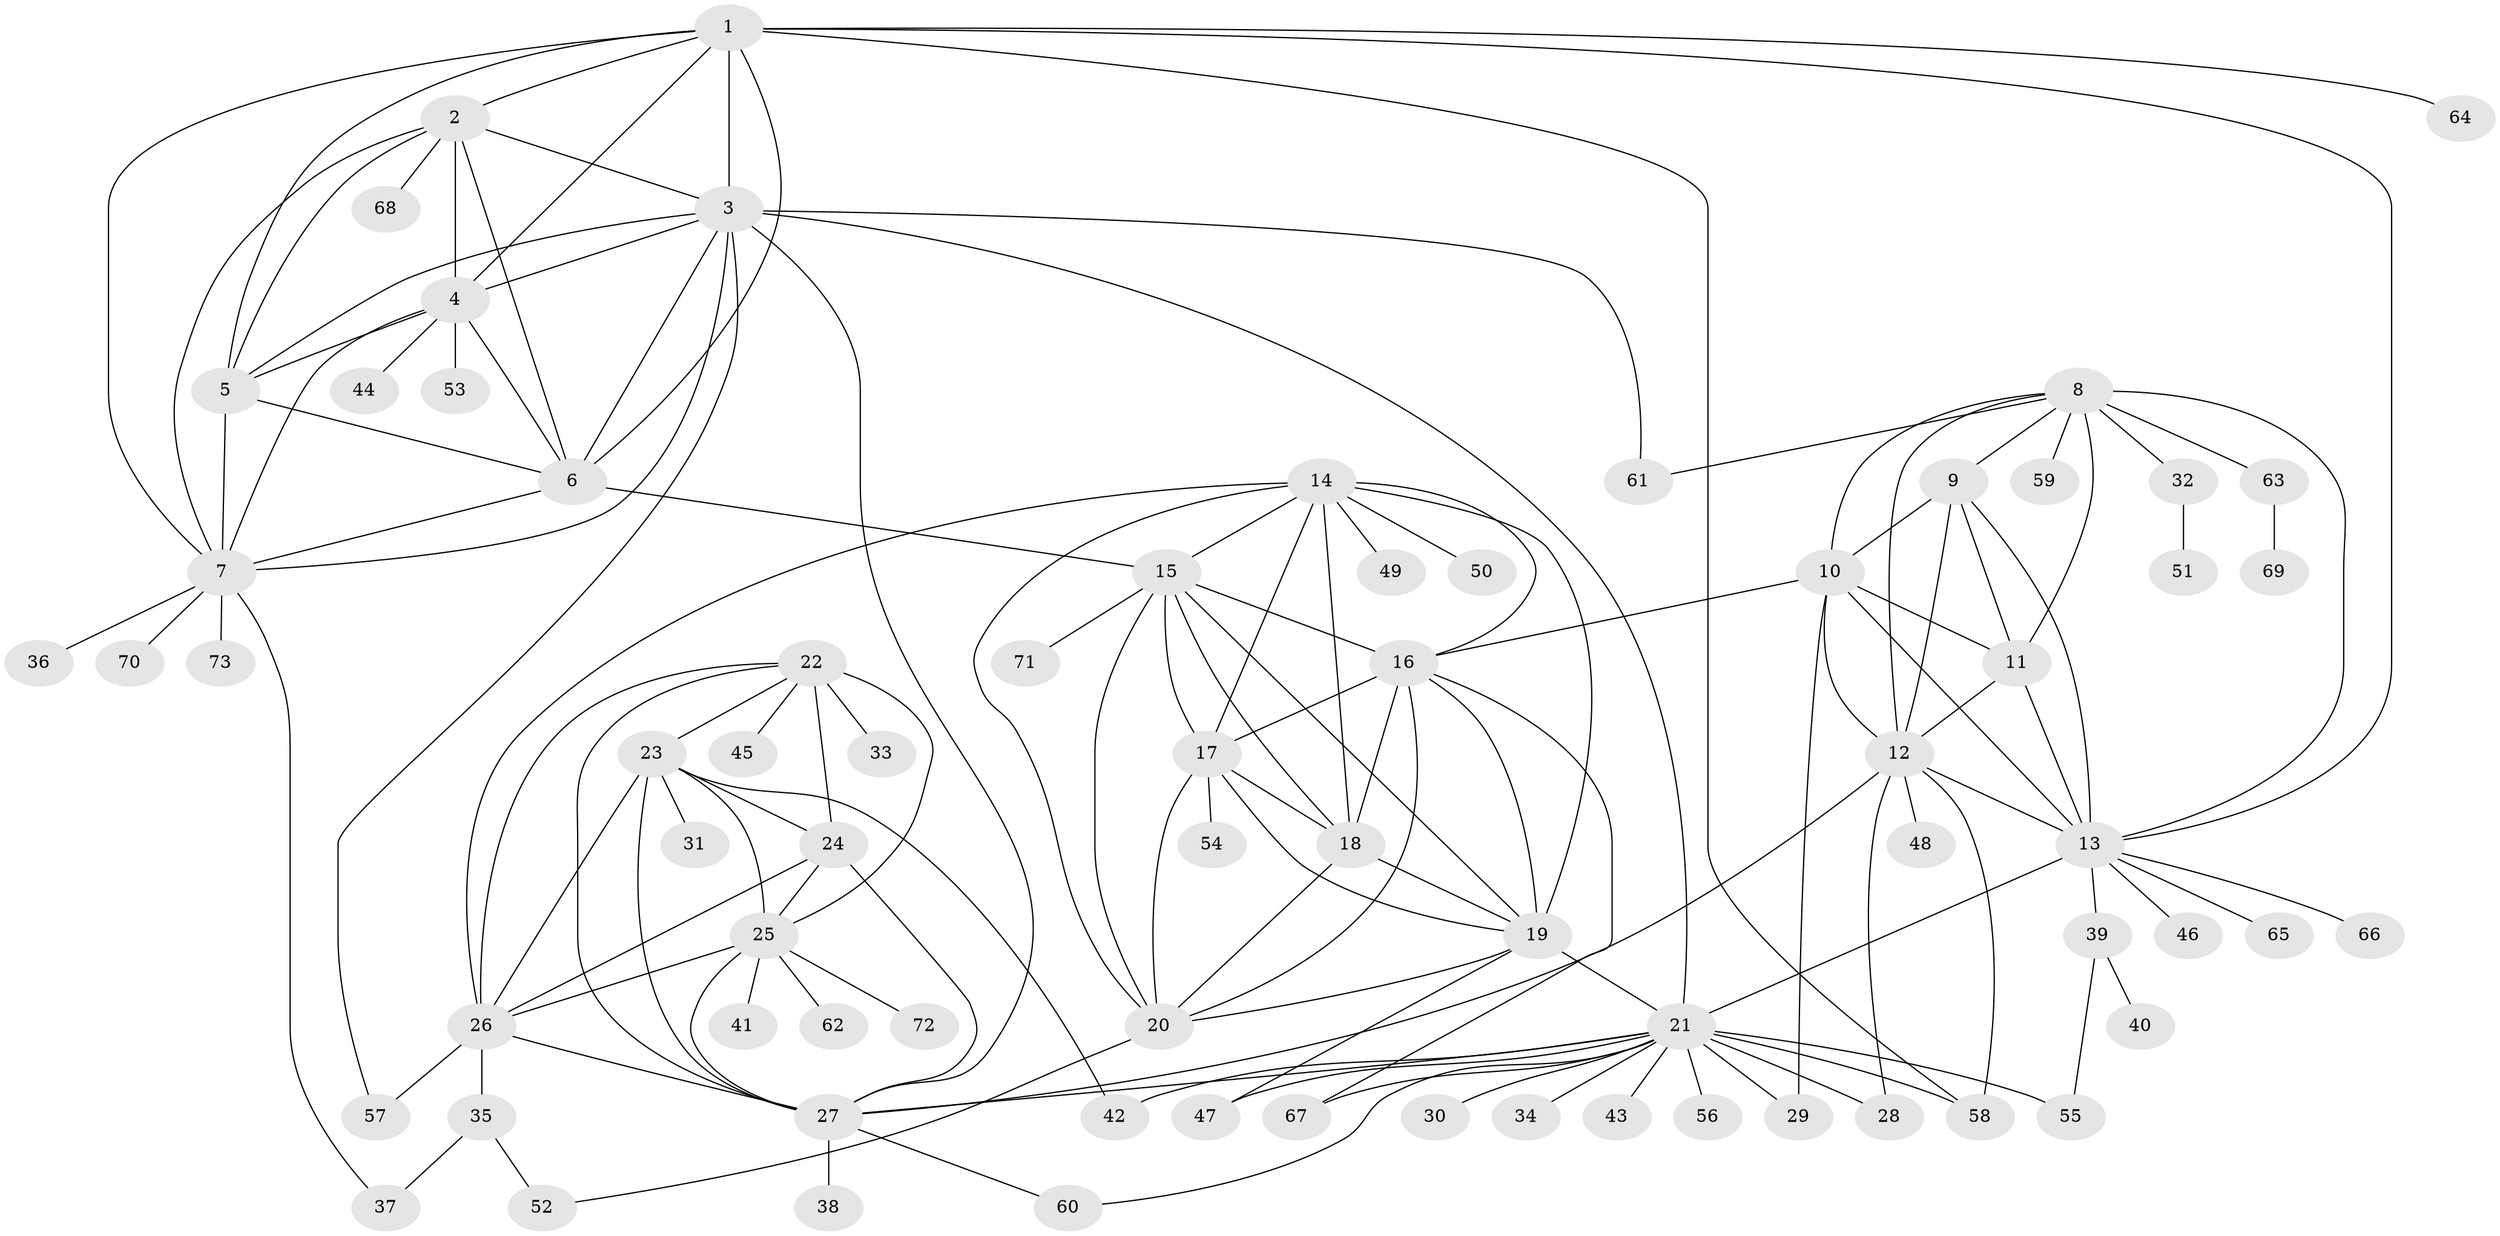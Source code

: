 // original degree distribution, {10: 0.03424657534246575, 8: 0.04794520547945205, 12: 0.0273972602739726, 9: 0.0273972602739726, 7: 0.03424657534246575, 11: 0.0273972602739726, 6: 0.02054794520547945, 13: 0.00684931506849315, 14: 0.0136986301369863, 1: 0.5205479452054794, 2: 0.21232876712328766, 3: 0.0273972602739726}
// Generated by graph-tools (version 1.1) at 2025/37/03/09/25 02:37:30]
// undirected, 73 vertices, 141 edges
graph export_dot {
graph [start="1"]
  node [color=gray90,style=filled];
  1;
  2;
  3;
  4;
  5;
  6;
  7;
  8;
  9;
  10;
  11;
  12;
  13;
  14;
  15;
  16;
  17;
  18;
  19;
  20;
  21;
  22;
  23;
  24;
  25;
  26;
  27;
  28;
  29;
  30;
  31;
  32;
  33;
  34;
  35;
  36;
  37;
  38;
  39;
  40;
  41;
  42;
  43;
  44;
  45;
  46;
  47;
  48;
  49;
  50;
  51;
  52;
  53;
  54;
  55;
  56;
  57;
  58;
  59;
  60;
  61;
  62;
  63;
  64;
  65;
  66;
  67;
  68;
  69;
  70;
  71;
  72;
  73;
  1 -- 2 [weight=1.0];
  1 -- 3 [weight=1.0];
  1 -- 4 [weight=1.0];
  1 -- 5 [weight=1.0];
  1 -- 6 [weight=1.0];
  1 -- 7 [weight=1.0];
  1 -- 13 [weight=1.0];
  1 -- 58 [weight=1.0];
  1 -- 64 [weight=1.0];
  2 -- 3 [weight=1.0];
  2 -- 4 [weight=1.0];
  2 -- 5 [weight=1.0];
  2 -- 6 [weight=1.0];
  2 -- 7 [weight=1.0];
  2 -- 68 [weight=1.0];
  3 -- 4 [weight=1.0];
  3 -- 5 [weight=1.0];
  3 -- 6 [weight=1.0];
  3 -- 7 [weight=1.0];
  3 -- 21 [weight=1.0];
  3 -- 27 [weight=1.0];
  3 -- 57 [weight=1.0];
  3 -- 61 [weight=2.0];
  4 -- 5 [weight=1.0];
  4 -- 6 [weight=1.0];
  4 -- 7 [weight=1.0];
  4 -- 44 [weight=1.0];
  4 -- 53 [weight=1.0];
  5 -- 6 [weight=1.0];
  5 -- 7 [weight=1.0];
  6 -- 7 [weight=1.0];
  6 -- 15 [weight=1.0];
  7 -- 36 [weight=1.0];
  7 -- 37 [weight=1.0];
  7 -- 70 [weight=1.0];
  7 -- 73 [weight=1.0];
  8 -- 9 [weight=1.0];
  8 -- 10 [weight=1.0];
  8 -- 11 [weight=2.0];
  8 -- 12 [weight=1.0];
  8 -- 13 [weight=1.0];
  8 -- 32 [weight=1.0];
  8 -- 59 [weight=1.0];
  8 -- 61 [weight=1.0];
  8 -- 63 [weight=1.0];
  9 -- 10 [weight=1.0];
  9 -- 11 [weight=2.0];
  9 -- 12 [weight=1.0];
  9 -- 13 [weight=1.0];
  10 -- 11 [weight=2.0];
  10 -- 12 [weight=1.0];
  10 -- 13 [weight=1.0];
  10 -- 16 [weight=1.0];
  10 -- 29 [weight=2.0];
  11 -- 12 [weight=2.0];
  11 -- 13 [weight=2.0];
  12 -- 13 [weight=1.0];
  12 -- 27 [weight=1.0];
  12 -- 28 [weight=1.0];
  12 -- 48 [weight=1.0];
  12 -- 58 [weight=1.0];
  13 -- 21 [weight=1.0];
  13 -- 39 [weight=1.0];
  13 -- 46 [weight=1.0];
  13 -- 65 [weight=1.0];
  13 -- 66 [weight=1.0];
  14 -- 15 [weight=1.0];
  14 -- 16 [weight=1.0];
  14 -- 17 [weight=1.0];
  14 -- 18 [weight=1.0];
  14 -- 19 [weight=1.0];
  14 -- 20 [weight=1.0];
  14 -- 26 [weight=1.0];
  14 -- 49 [weight=1.0];
  14 -- 50 [weight=1.0];
  15 -- 16 [weight=1.0];
  15 -- 17 [weight=1.0];
  15 -- 18 [weight=1.0];
  15 -- 19 [weight=1.0];
  15 -- 20 [weight=1.0];
  15 -- 71 [weight=1.0];
  16 -- 17 [weight=1.0];
  16 -- 18 [weight=4.0];
  16 -- 19 [weight=1.0];
  16 -- 20 [weight=1.0];
  16 -- 67 [weight=1.0];
  17 -- 18 [weight=1.0];
  17 -- 19 [weight=1.0];
  17 -- 20 [weight=1.0];
  17 -- 54 [weight=2.0];
  18 -- 19 [weight=1.0];
  18 -- 20 [weight=1.0];
  19 -- 20 [weight=1.0];
  19 -- 21 [weight=1.0];
  19 -- 47 [weight=1.0];
  20 -- 52 [weight=1.0];
  21 -- 27 [weight=1.0];
  21 -- 28 [weight=1.0];
  21 -- 29 [weight=1.0];
  21 -- 30 [weight=1.0];
  21 -- 34 [weight=1.0];
  21 -- 42 [weight=4.0];
  21 -- 43 [weight=1.0];
  21 -- 47 [weight=1.0];
  21 -- 55 [weight=5.0];
  21 -- 56 [weight=2.0];
  21 -- 58 [weight=1.0];
  21 -- 60 [weight=1.0];
  21 -- 67 [weight=1.0];
  22 -- 23 [weight=2.0];
  22 -- 24 [weight=1.0];
  22 -- 25 [weight=1.0];
  22 -- 26 [weight=1.0];
  22 -- 27 [weight=1.0];
  22 -- 33 [weight=4.0];
  22 -- 45 [weight=1.0];
  23 -- 24 [weight=2.0];
  23 -- 25 [weight=2.0];
  23 -- 26 [weight=2.0];
  23 -- 27 [weight=2.0];
  23 -- 31 [weight=1.0];
  23 -- 42 [weight=1.0];
  24 -- 25 [weight=1.0];
  24 -- 26 [weight=1.0];
  24 -- 27 [weight=1.0];
  25 -- 26 [weight=1.0];
  25 -- 27 [weight=1.0];
  25 -- 41 [weight=1.0];
  25 -- 62 [weight=1.0];
  25 -- 72 [weight=1.0];
  26 -- 27 [weight=1.0];
  26 -- 35 [weight=5.0];
  26 -- 57 [weight=1.0];
  27 -- 38 [weight=1.0];
  27 -- 60 [weight=1.0];
  32 -- 51 [weight=1.0];
  35 -- 37 [weight=1.0];
  35 -- 52 [weight=1.0];
  39 -- 40 [weight=1.0];
  39 -- 55 [weight=1.0];
  63 -- 69 [weight=1.0];
}
